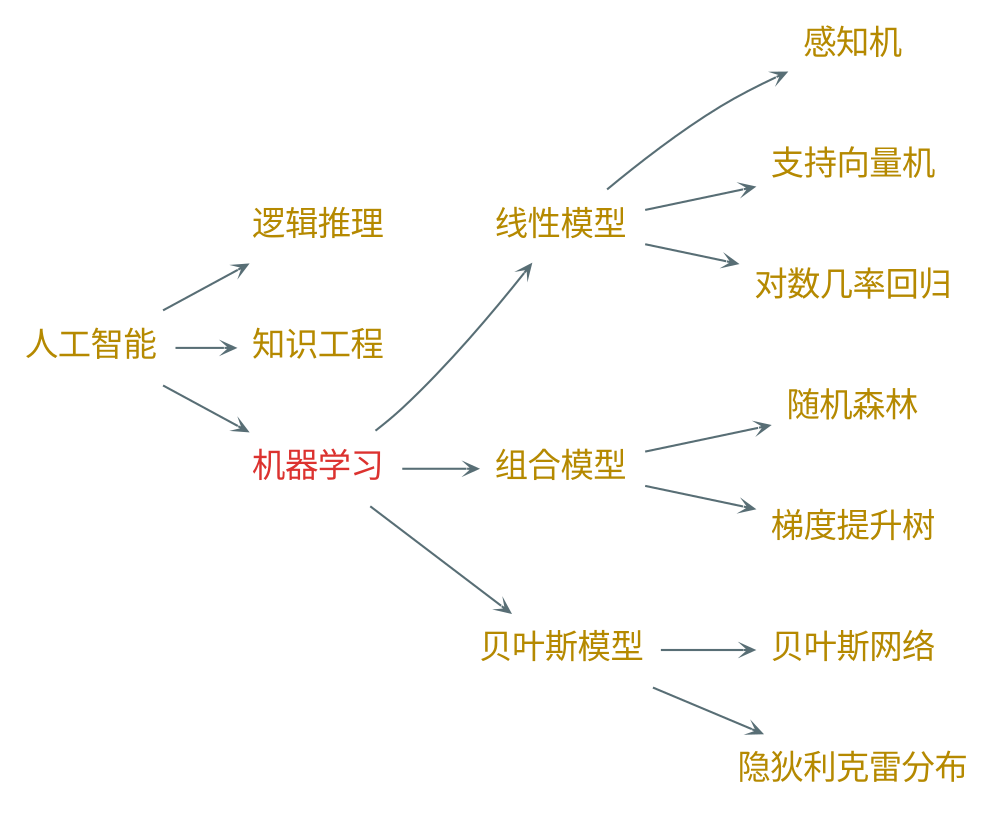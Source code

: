 digraph g {
    graph [nodesep=0.3, ranksep=0.4]
    rankdir=LR
    node [shape=plaintext fontname="EBG,LXGW" fontcolor="#b58900" fontsize=16]
    edge [arrowhead=vee fontname="EBG,LXGW" color="#586e75" fontcolor="#268bd2" fontsize=12 arrowsize=0.5]
    bgcolor="transparent"

    人工智能 -> {逻辑推理, 知识工程}

    node [fontcolor="#dc322f"]

    人工智能 -> 机器学习

    node [fontcolor="#b58900"]

    机器学习 -> {线性模型, 组合模型, 贝叶斯模型}

    线性模型 -> {感知机, 支持向量机, 对数几率回归}

    组合模型 -> {随机森林, 梯度提升树}

    贝叶斯模型 -> {贝叶斯网络, 隐狄利克雷分布}
}